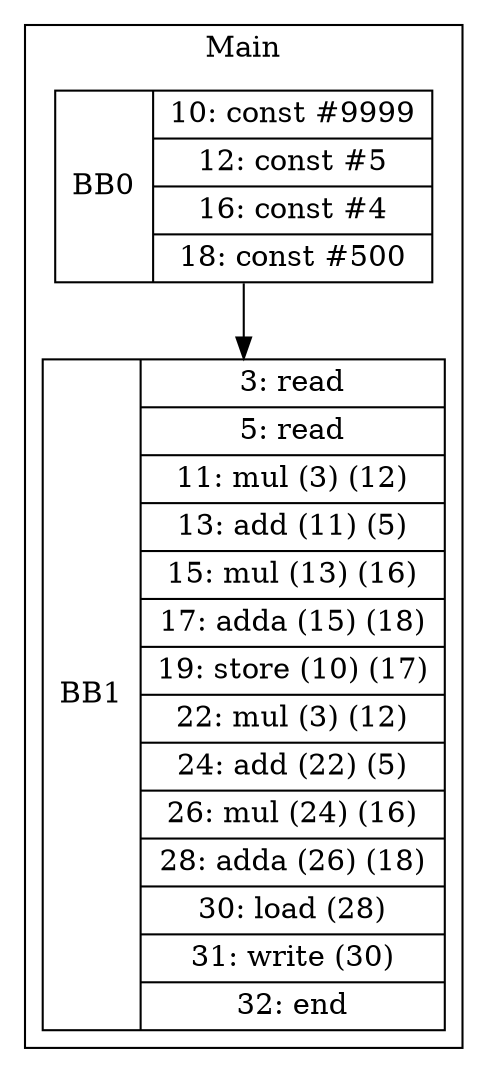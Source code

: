 digraph G {
node [shape=record];
subgraph cluster_main{
label = "Main";
BB0 [shape=record, label="<b>BB0|{10: const #9999|12: const #5|16: const #4|18: const #500}"];
BB1 [shape=record, label="<b>BB1|{3: read|5: read|11: mul (3) (12)|13: add (11) (5)|15: mul (13) (16)|17: adda (15) (18)|19: store (10) (17)|22: mul (3) (12)|24: add (22) (5)|26: mul (24) (16)|28: adda (26) (18)|30: load (28)|31: write (30)|32: end}"];
}
BB0:s -> BB1:n ;
}

